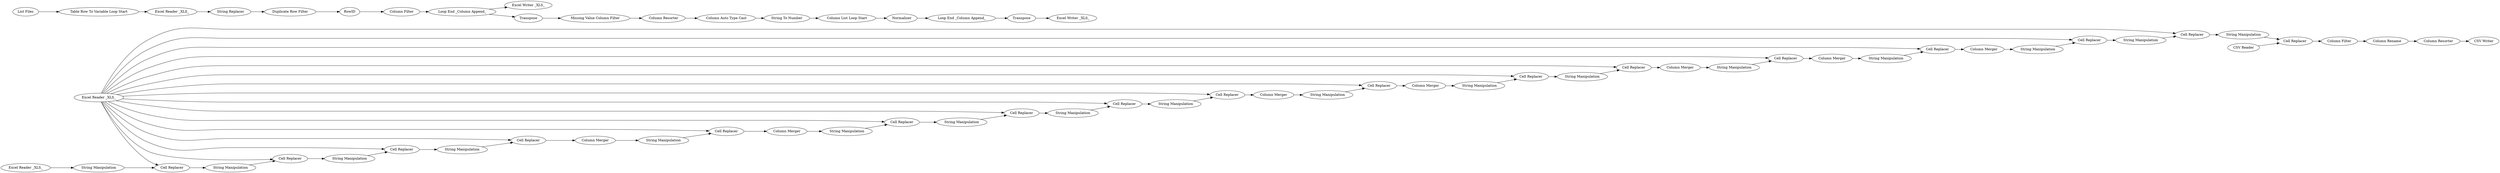 digraph {
	"-2963062653104801823_604" [label="String Manipulation"]
	"-2963062653104801823_545" [label="Excel Reader _XLS_"]
	"-2963062653104801823_572" [label="String Manipulation"]
	"-2963062653104801823_39" [label="Missing Value Column Filter"]
	"-2963062653104801823_581" [label="Column Merger"]
	"-2963062653104801823_585" [label="String Manipulation"]
	"-2963062653104801823_608" [label="Column Resorter"]
	"-2963062653104801823_564" [label="String Manipulation"]
	"-2963062653104801823_583" [label="Cell Replacer"]
	"-2963062653104801823_576" [label="Column Merger"]
	"-2963062653104801823_603" [label="Column Filter"]
	"-2963062653104801823_17" [label="Column Filter"]
	"-2963062653104801823_24" [label="Excel Reader _XLS_"]
	"-2963062653104801823_575" [label="Cell Replacer"]
	"-2963062653104801823_42" [label="String To Number"]
	"-2963062653104801823_27" [label="Excel Writer _XLS_"]
	"-2963062653104801823_588" [label="String Manipulation"]
	"-2963062653104801823_23" [label="Table Row To Variable Loop Start"]
	"-2963062653104801823_599" [label="Cell Replacer"]
	"-2963062653104801823_584" [label="Column Merger"]
	"-2963062653104801823_593" [label="Column Merger"]
	"-2963062653104801823_601" [label="Cell Replacer"]
	"-2963062653104801823_574" [label="String Manipulation"]
	"-2963062653104801823_562" [label="String Manipulation"]
	"-2963062653104801823_16" [label="String Replacer"]
	"-2963062653104801823_567" [label="Cell Replacer"]
	"-2963062653104801823_589" [label="Cell Replacer"]
	"-2963062653104801823_34" [label=Normalizer]
	"-2963062653104801823_560" [label="String Manipulation"]
	"-2963062653104801823_563" [label="Cell Replacer"]
	"-2963062653104801823_14" [label=RowID]
	"-2963062653104801823_20" [label="Loop End _Column Append_"]
	"-2963062653104801823_586" [label="Cell Replacer"]
	"-2963062653104801823_592" [label="Cell Replacer"]
	"-2963062653104801823_582" [label="String Manipulation"]
	"-2963062653104801823_600" [label="String Manipulation"]
	"-2963062653104801823_605" [label="Cell Replacer"]
	"-2963062653104801823_580" [label="Cell Replacer"]
	"-2963062653104801823_40" [label="Column Resorter"]
	"-2963062653104801823_41" [label="Column Auto Type Cast"]
	"-2963062653104801823_578" [label="Column Merger"]
	"-2963062653104801823_568" [label="String Manipulation"]
	"-2963062653104801823_548" [label="Excel Reader _XLS_"]
	"-2963062653104801823_587" [label="Column Merger"]
	"-2963062653104801823_573" [label="Cell Replacer"]
	"-2963062653104801823_37" [label=Transpose]
	"-2963062653104801823_606" [label="CSV Reader"]
	"-2963062653104801823_565" [label="Cell Replacer"]
	"-2963062653104801823_570" [label="String Manipulation"]
	"-2963062653104801823_35" [label="Column List Loop Start"]
	"-2963062653104801823_569" [label="Cell Replacer"]
	"-2963062653104801823_595" [label="Cell Replacer"]
	"-2963062653104801823_590" [label="Column Merger"]
	"-2963062653104801823_30" [label="Duplicate Row Filter"]
	"-2963062653104801823_36" [label="Loop End _Column Append_"]
	"-2963062653104801823_38" [label="Excel Writer _XLS_"]
	"-2963062653104801823_571" [label="Cell Replacer"]
	"-2963062653104801823_591" [label="String Manipulation"]
	"-2963062653104801823_566" [label="String Manipulation"]
	"-2963062653104801823_31" [label=Transpose]
	"-2963062653104801823_579" [label="String Manipulation"]
	"-2963062653104801823_598" [label="String Manipulation"]
	"-2963062653104801823_594" [label="String Manipulation"]
	"-2963062653104801823_22" [label="List Files"]
	"-2963062653104801823_607" [label="Column Rename"]
	"-2963062653104801823_561" [label="Cell Replacer"]
	"-2963062653104801823_602" [label="CSV Writer"]
	"-2963062653104801823_595" -> "-2963062653104801823_604"
	"-2963062653104801823_545" -> "-2963062653104801823_567"
	"-2963062653104801823_605" -> "-2963062653104801823_603"
	"-2963062653104801823_601" -> "-2963062653104801823_585"
	"-2963062653104801823_545" -> "-2963062653104801823_573"
	"-2963062653104801823_560" -> "-2963062653104801823_561"
	"-2963062653104801823_22" -> "-2963062653104801823_23"
	"-2963062653104801823_545" -> "-2963062653104801823_563"
	"-2963062653104801823_42" -> "-2963062653104801823_35"
	"-2963062653104801823_586" -> "-2963062653104801823_587"
	"-2963062653104801823_41" -> "-2963062653104801823_42"
	"-2963062653104801823_35" -> "-2963062653104801823_34"
	"-2963062653104801823_566" -> "-2963062653104801823_567"
	"-2963062653104801823_585" -> "-2963062653104801823_586"
	"-2963062653104801823_579" -> "-2963062653104801823_580"
	"-2963062653104801823_572" -> "-2963062653104801823_573"
	"-2963062653104801823_570" -> "-2963062653104801823_571"
	"-2963062653104801823_594" -> "-2963062653104801823_595"
	"-2963062653104801823_34" -> "-2963062653104801823_36"
	"-2963062653104801823_587" -> "-2963062653104801823_579"
	"-2963062653104801823_571" -> "-2963062653104801823_566"
	"-2963062653104801823_600" -> "-2963062653104801823_601"
	"-2963062653104801823_582" -> "-2963062653104801823_583"
	"-2963062653104801823_545" -> "-2963062653104801823_589"
	"-2963062653104801823_545" -> "-2963062653104801823_583"
	"-2963062653104801823_574" -> "-2963062653104801823_575"
	"-2963062653104801823_591" -> "-2963062653104801823_592"
	"-2963062653104801823_563" -> "-2963062653104801823_564"
	"-2963062653104801823_573" -> "-2963062653104801823_578"
	"-2963062653104801823_561" -> "-2963062653104801823_562"
	"-2963062653104801823_604" -> "-2963062653104801823_605"
	"-2963062653104801823_545" -> "-2963062653104801823_575"
	"-2963062653104801823_593" -> "-2963062653104801823_598"
	"-2963062653104801823_545" -> "-2963062653104801823_565"
	"-2963062653104801823_14" -> "-2963062653104801823_17"
	"-2963062653104801823_592" -> "-2963062653104801823_593"
	"-2963062653104801823_598" -> "-2963062653104801823_599"
	"-2963062653104801823_603" -> "-2963062653104801823_607"
	"-2963062653104801823_567" -> "-2963062653104801823_582"
	"-2963062653104801823_545" -> "-2963062653104801823_592"
	"-2963062653104801823_562" -> "-2963062653104801823_563"
	"-2963062653104801823_16" -> "-2963062653104801823_30"
	"-2963062653104801823_545" -> "-2963062653104801823_599"
	"-2963062653104801823_578" -> "-2963062653104801823_574"
	"-2963062653104801823_24" -> "-2963062653104801823_16"
	"-2963062653104801823_599" -> "-2963062653104801823_594"
	"-2963062653104801823_20" -> "-2963062653104801823_31"
	"-2963062653104801823_608" -> "-2963062653104801823_602"
	"-2963062653104801823_588" -> "-2963062653104801823_589"
	"-2963062653104801823_575" -> "-2963062653104801823_570"
	"-2963062653104801823_17" -> "-2963062653104801823_20"
	"-2963062653104801823_30" -> "-2963062653104801823_14"
	"-2963062653104801823_545" -> "-2963062653104801823_601"
	"-2963062653104801823_20" -> "-2963062653104801823_27"
	"-2963062653104801823_589" -> "-2963062653104801823_590"
	"-2963062653104801823_23" -> "-2963062653104801823_24"
	"-2963062653104801823_40" -> "-2963062653104801823_41"
	"-2963062653104801823_545" -> "-2963062653104801823_571"
	"-2963062653104801823_545" -> "-2963062653104801823_595"
	"-2963062653104801823_581" -> "-2963062653104801823_591"
	"-2963062653104801823_607" -> "-2963062653104801823_608"
	"-2963062653104801823_545" -> "-2963062653104801823_586"
	"-2963062653104801823_565" -> "-2963062653104801823_568"
	"-2963062653104801823_580" -> "-2963062653104801823_581"
	"-2963062653104801823_545" -> "-2963062653104801823_561"
	"-2963062653104801823_568" -> "-2963062653104801823_569"
	"-2963062653104801823_31" -> "-2963062653104801823_39"
	"-2963062653104801823_545" -> "-2963062653104801823_569"
	"-2963062653104801823_569" -> "-2963062653104801823_576"
	"-2963062653104801823_564" -> "-2963062653104801823_565"
	"-2963062653104801823_37" -> "-2963062653104801823_38"
	"-2963062653104801823_36" -> "-2963062653104801823_37"
	"-2963062653104801823_606" -> "-2963062653104801823_605"
	"-2963062653104801823_584" -> "-2963062653104801823_588"
	"-2963062653104801823_590" -> "-2963062653104801823_600"
	"-2963062653104801823_576" -> "-2963062653104801823_572"
	"-2963062653104801823_548" -> "-2963062653104801823_560"
	"-2963062653104801823_39" -> "-2963062653104801823_40"
	"-2963062653104801823_583" -> "-2963062653104801823_584"
	"-2963062653104801823_545" -> "-2963062653104801823_580"
	rankdir=LR
}
